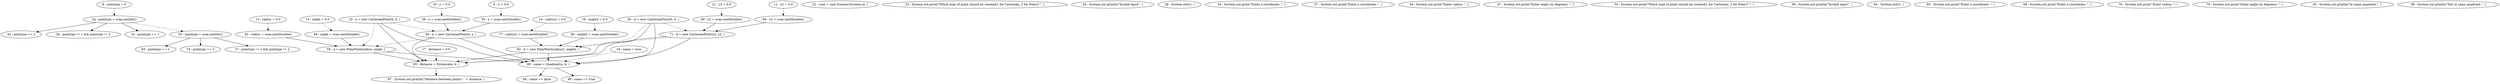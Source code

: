 digraph G {
"8 : pointype = 0"
"8 : pointype = 0" -> "24 : pointype = scan.nextInt()" [style=dashed]
"9 : x = 0.0"
"9 : x = 0.0" -> "35 : x = scan.nextDouble()" [style=dashed]
"10 : y = 0.0"
"10 : y = 0.0" -> "38 : y = scan.nextDouble()" [style=dashed]
"11 : x2 = 0.0"
"11 : x2 = 0.0" -> "66 : x2 = scan.nextDouble()" [style=dashed]
"12 : y2 = 0.0"
"12 : y2 = 0.0" -> "69 : y2 = scan.nextDouble()" [style=dashed]
"13 : radius = 0.0"
"13 : radius = 0.0" -> "45 : radius = scan.nextDouble()" [style=dashed]
"14 : radius2 = 0.0"
"14 : radius2 = 0.0" -> "77 : radius2 = scan.nextDouble()" [style=dashed]
"15 : angle = 0.0"
"15 : angle = 0.0" -> "48 : angle = scan.nextDouble()" [style=dashed]
"16 : angle2 = 0.0"
"16 : angle2 = 0.0" -> "80 : angle2 = scan.nextDouble()" [style=dashed]
"17 : distance = 0.0"
"17 : distance = 0.0" -> "85 : distance = Distance(a, b, )" [style=dashed]
"18 : same = true"
"18 : same = true" -> "89 : same = Quadrant(a, b, )" [style=dashed]
"19 : a = new CartesianPoint(0, 0, )"
"19 : a = new CartesianPoint(0, 0, )" -> "85 : distance = Distance(a, b, )"
"19 : a = new CartesianPoint(0, 0, )" -> "89 : same = Quadrant(a, b, )"
"19 : a = new CartesianPoint(0, 0, )" -> "40 : a = new CartesianPoint(x, y, )" [style=dashed]
"19 : a = new CartesianPoint(0, 0, )" -> "50 : a = new PolarPoint(radius, angle, )" [style=dashed]
"20 : b = new CartesianPoint(0, 0, )"
"20 : b = new CartesianPoint(0, 0, )" -> "85 : distance = Distance(a, b, )"
"20 : b = new CartesianPoint(0, 0, )" -> "89 : same = Quadrant(a, b, )"
"20 : b = new CartesianPoint(0, 0, )" -> "71 : b = new CartesianPoint(x2, y2, )" [style=dashed]
"20 : b = new CartesianPoint(0, 0, )" -> "82 : b = new PolarPoint(radius2, angle2, )" [style=dashed]
"22 : scan = new Scanner(System.in, )"
"23 : System.out.print(\"Which type of point should be created(1 for Cartesian, 2 for Polar)? \", )"
"24 : pointype = scan.nextInt()"
"24 : pointype = scan.nextInt()" -> "42 : pointype == 2"
"24 : pointype = scan.nextInt()" -> "26 : pointype != 1 && pointype != 2"
"24 : pointype = scan.nextInt()" -> "32 : pointype == 1"
"24 : pointype = scan.nextInt()" -> "55 : pointype = scan.nextInt()" [style=dashed]
"26 : pointype != 1 && pointype != 2"
"28 : System.out.println(\"Invalid input\", )"
"29 : System.exit(1, )"
"32 : pointype == 1"
"34 : System.out.print(\"Enter x-coordinate: \", )"
"35 : x = scan.nextDouble()"
"35 : x = scan.nextDouble()" -> "40 : a = new CartesianPoint(x, y, )"
"37 : System.out.print(\"Enter y-coordinate: \", )"
"38 : y = scan.nextDouble()"
"38 : y = scan.nextDouble()" -> "40 : a = new CartesianPoint(x, y, )"
"40 : a = new CartesianPoint(x, y, )"
"40 : a = new CartesianPoint(x, y, )" -> "85 : distance = Distance(a, b, )"
"40 : a = new CartesianPoint(x, y, )" -> "89 : same = Quadrant(a, b, )"
"40 : a = new CartesianPoint(x, y, )" -> "50 : a = new PolarPoint(radius, angle, )" [style=dashed]
"42 : pointype == 2"
"44 : System.out.print(\"Enter radius: \", )"
"45 : radius = scan.nextDouble()"
"45 : radius = scan.nextDouble()" -> "50 : a = new PolarPoint(radius, angle, )"
"47 : System.out.print(\"Enter angle (in degrees): \", )"
"48 : angle = scan.nextDouble()"
"48 : angle = scan.nextDouble()" -> "50 : a = new PolarPoint(radius, angle, )"
"50 : a = new PolarPoint(radius, angle, )"
"50 : a = new PolarPoint(radius, angle, )" -> "85 : distance = Distance(a, b, )"
"50 : a = new PolarPoint(radius, angle, )" -> "89 : same = Quadrant(a, b, )"
"54 : System.out.print(\"Which type of point should be created(1 for Cartesian, 2 for Polar)? \", )"
"55 : pointype = scan.nextInt()"
"55 : pointype = scan.nextInt()" -> "63 : pointype == 1"
"55 : pointype = scan.nextInt()" -> "74 : pointype == 2"
"55 : pointype = scan.nextInt()" -> "57 : pointype != 1 && pointype != 2"
"57 : pointype != 1 && pointype != 2"
"59 : System.out.println(\"Invalid input\", )"
"60 : System.exit(1, )"
"63 : pointype == 1"
"65 : System.out.print(\"Enter x-coordinate: \", )"
"66 : x2 = scan.nextDouble()"
"66 : x2 = scan.nextDouble()" -> "71 : b = new CartesianPoint(x2, y2, )"
"68 : System.out.print(\"Enter y-coordinate: \", )"
"69 : y2 = scan.nextDouble()"
"69 : y2 = scan.nextDouble()" -> "71 : b = new CartesianPoint(x2, y2, )"
"71 : b = new CartesianPoint(x2, y2, )"
"71 : b = new CartesianPoint(x2, y2, )" -> "85 : distance = Distance(a, b, )"
"71 : b = new CartesianPoint(x2, y2, )" -> "89 : same = Quadrant(a, b, )"
"71 : b = new CartesianPoint(x2, y2, )" -> "82 : b = new PolarPoint(radius2, angle2, )" [style=dashed]
"74 : pointype == 2"
"76 : System.out.print(\"Enter radius: \", )"
"77 : radius2 = scan.nextDouble()"
"77 : radius2 = scan.nextDouble()" -> "82 : b = new PolarPoint(radius2, angle2, )"
"79 : System.out.print(\"Enter angle (in degrees): \", )"
"80 : angle2 = scan.nextDouble()"
"80 : angle2 = scan.nextDouble()" -> "82 : b = new PolarPoint(radius2, angle2, )"
"82 : b = new PolarPoint(radius2, angle2, )"
"82 : b = new PolarPoint(radius2, angle2, )" -> "85 : distance = Distance(a, b, )"
"82 : b = new PolarPoint(radius2, angle2, )" -> "89 : same = Quadrant(a, b, )"
"85 : distance = Distance(a, b, )"
"85 : distance = Distance(a, b, )" -> "87 : System.out.println(\"Distance between points: \" + distance, )"
"87 : System.out.println(\"Distance between points: \" + distance, )"
"89 : same = Quadrant(a, b, )"
"89 : same = Quadrant(a, b, )" -> "90 : same == true"
"89 : same = Quadrant(a, b, )" -> "94 : same == false"
"90 : same == true"
"92 : System.out.println(\"In same quadrant.\", )"
"94 : same == false"
"96 : System.out.println(\"Not in same quadrant.\", )"
}
